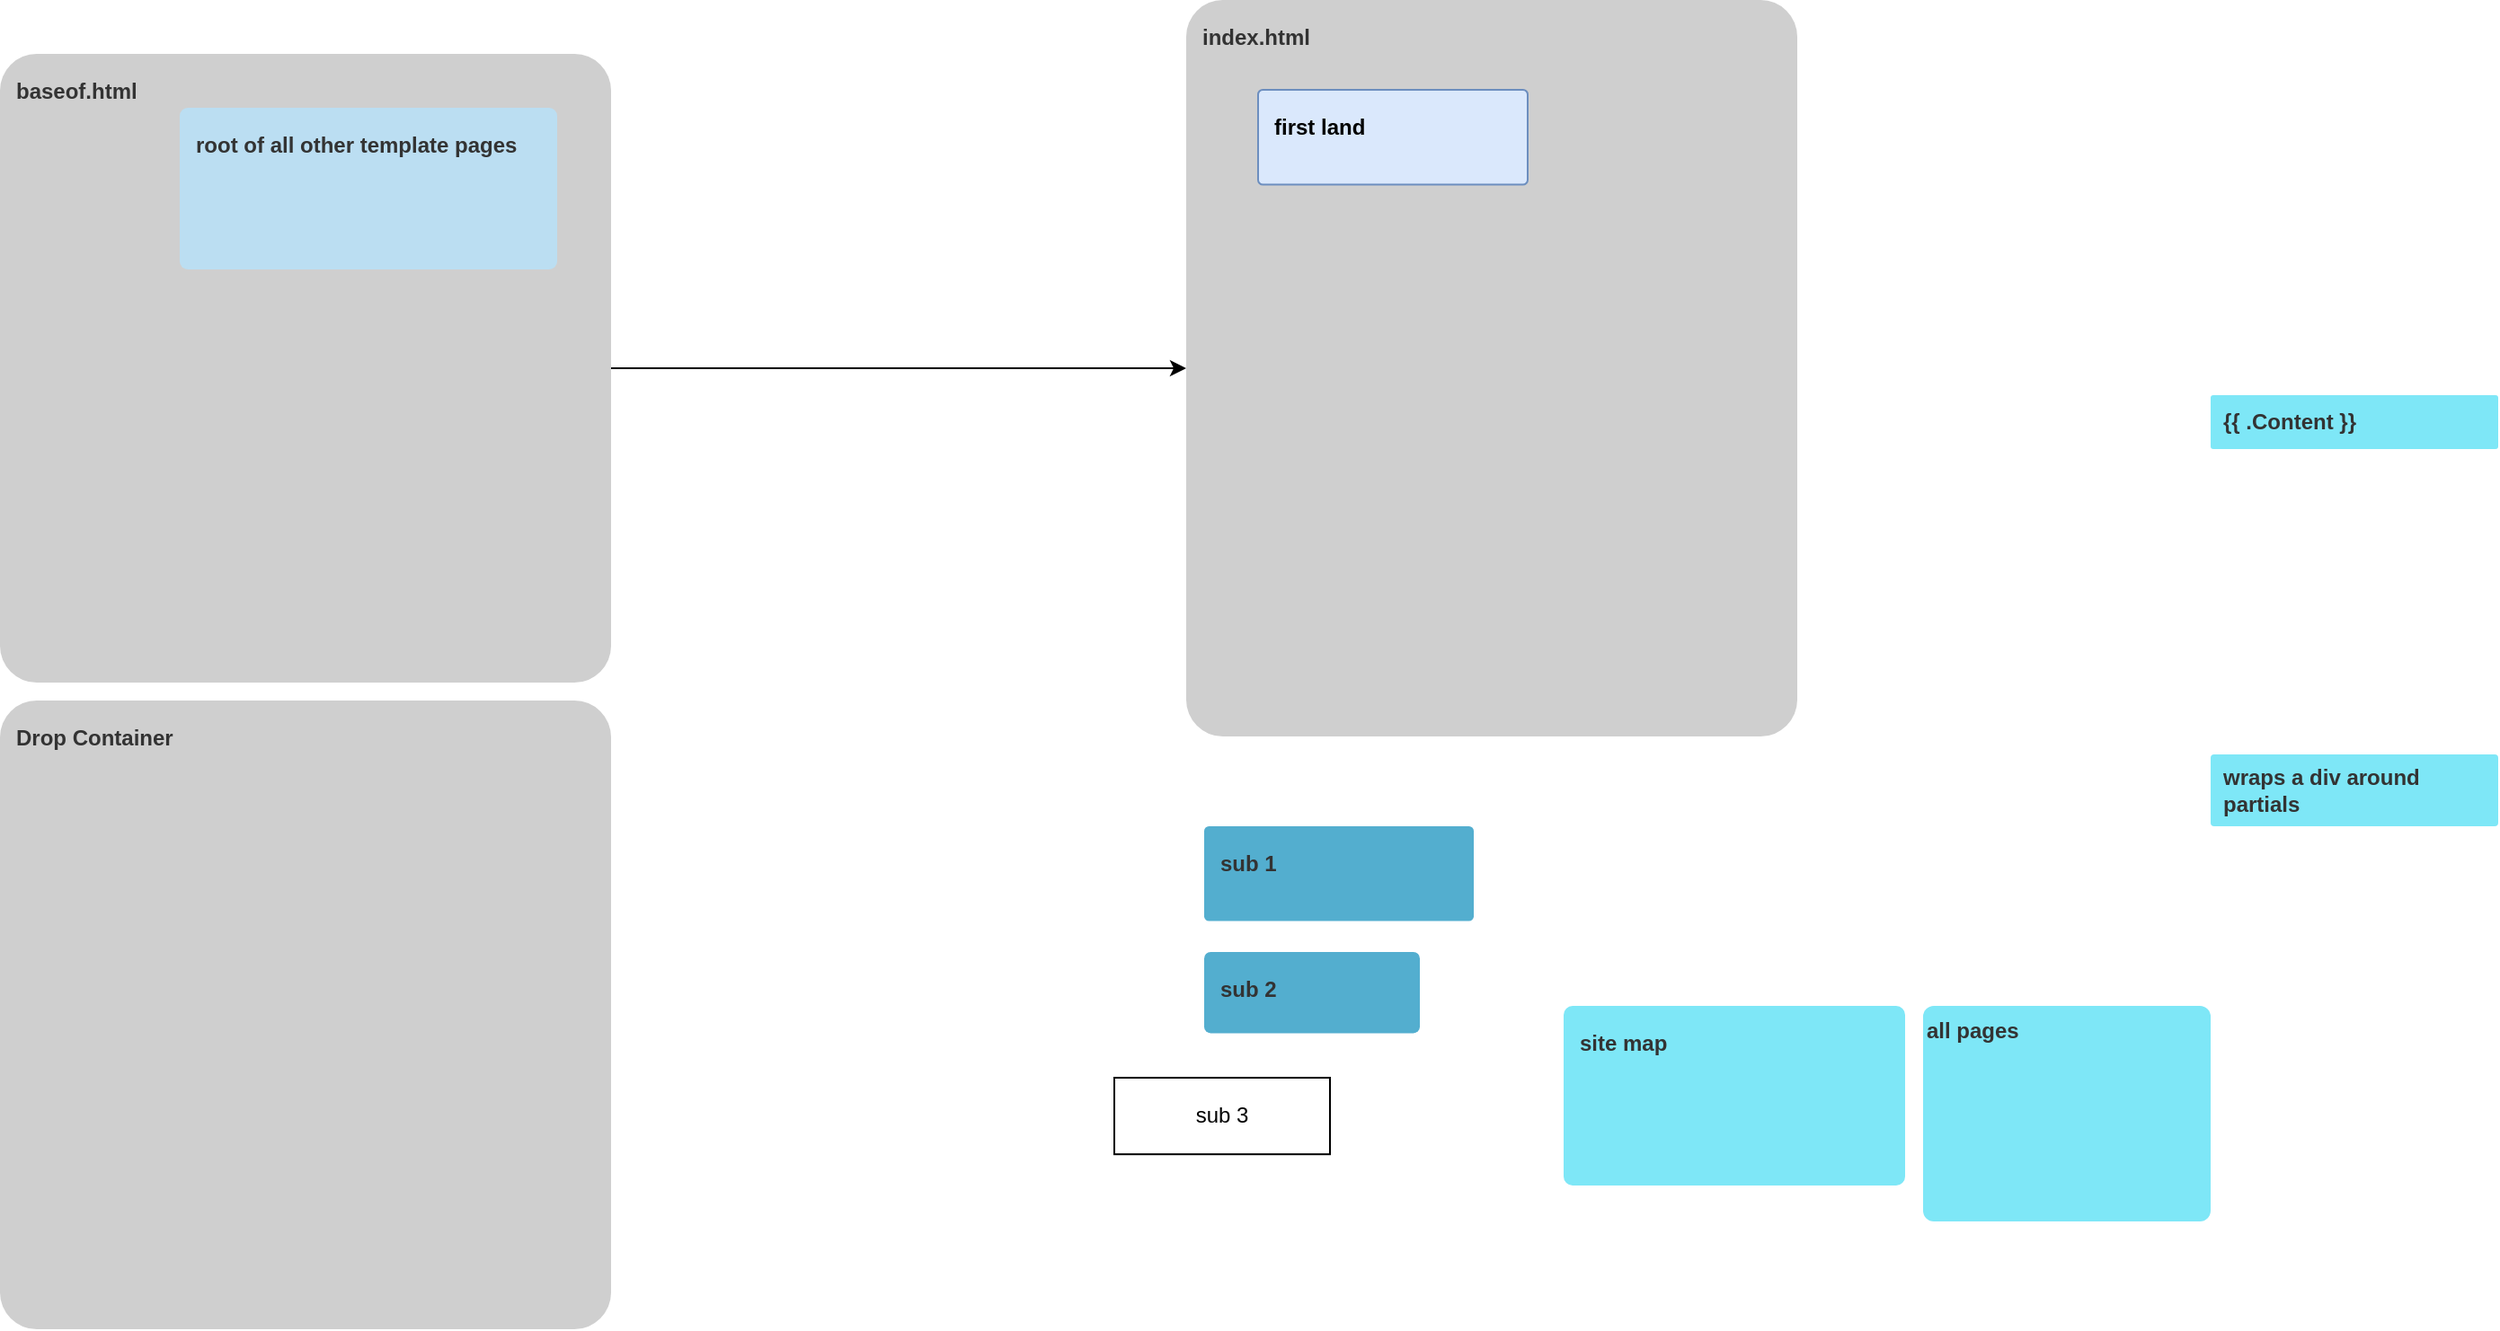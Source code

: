 <mxfile version="14.7.7" type="github"><diagram name="Tracking my theme inheritance" id="qegTBdjG4L62mmGAeBqi"><mxGraphModel dx="2062" dy="1127" grid="1" gridSize="10" guides="1" tooltips="1" connect="1" arrows="1" fold="1" page="1" pageScale="1" pageWidth="850" pageHeight="1100" math="0" shadow="0"><root><mxCell id="09sq7gRQMhWIal_bmaek-0"/><mxCell id="09sq7gRQMhWIal_bmaek-1" parent="09sq7gRQMhWIal_bmaek-0"/><mxCell id="CH0xojQbbbADZ-7QYrCj-3" value="index.html" style="rounded=1;whiteSpace=wrap;html=1;fillColor=#CFCFCF;strokeColor=none;fontColor=#333333;fontStyle=1;spacing=9;arcSize=6;align=left;verticalAlign=top;collapsible=1;dropTarget=1;container=1;autosize=0;recursiveResize=0;" parent="09sq7gRQMhWIal_bmaek-1" vertex="1"><mxGeometry x="670" y="180" width="340" height="410" as="geometry"><mxRectangle x="-110" y="430" width="90" height="40" as="alternateBounds"/></mxGeometry></mxCell><mxCell id="CH0xojQbbbADZ-7QYrCj-5" value="first land" style="rounded=1;whiteSpace=wrap;html=1;strokeColor=#6c8ebf;fontStyle=1;spacing=9;align=left;verticalAlign=top;arcSize=5;fillColor=#dae8fc;" parent="CH0xojQbbbADZ-7QYrCj-3" vertex="1"><mxGeometry x="40" y="49.997" width="150" height="52.769" as="geometry"/></mxCell><mxCell id="CH0xojQbbbADZ-7QYrCj-14" style="edgeStyle=orthogonalEdgeStyle;rounded=0;orthogonalLoop=1;jettySize=auto;html=1;" parent="09sq7gRQMhWIal_bmaek-1" source="CH0xojQbbbADZ-7QYrCj-10" target="CH0xojQbbbADZ-7QYrCj-3" edge="1"><mxGeometry relative="1" as="geometry"/></mxCell><mxCell id="CH0xojQbbbADZ-7QYrCj-10" value="baseof.html" style="rounded=1;whiteSpace=wrap;html=1;fillColor=#CFCFCF;strokeColor=none;fontColor=#333333;fontStyle=1;spacing=9;arcSize=6;align=left;verticalAlign=top;collapsible=1;dropTarget=1;container=1;autosize=0;recursiveResize=0;" parent="09sq7gRQMhWIal_bmaek-1" vertex="1"><mxGeometry x="10" y="210" width="340" height="350" as="geometry"><mxRectangle x="-110" y="430" width="90" height="40" as="alternateBounds"/></mxGeometry></mxCell><mxCell id="CH0xojQbbbADZ-7QYrCj-12" value="root of all other template pages" style="rounded=1;whiteSpace=wrap;html=1;strokeColor=none;fontColor=#333333;fontStyle=1;spacing=9;align=left;verticalAlign=top;arcSize=5;fillColor=#BBDEF2;" parent="CH0xojQbbbADZ-7QYrCj-10" vertex="1"><mxGeometry x="100" y="30" width="210" height="90" as="geometry"/></mxCell><mxCell id="CH0xojQbbbADZ-7QYrCj-18" value="site map" style="rounded=1;whiteSpace=wrap;html=1;strokeColor=none;fontColor=#333333;fontStyle=1;spacing=9;align=left;verticalAlign=top;arcSize=5;fillColor=#7EE7F7;" parent="09sq7gRQMhWIal_bmaek-1" vertex="1"><mxGeometry x="880" y="740" width="190" height="100" as="geometry"/></mxCell><mxCell id="CH0xojQbbbADZ-7QYrCj-17" value="all pages" style="rounded=1;whiteSpace=wrap;html=1;strokeColor=none;fontColor=#333333;fontStyle=1;spacing=2;align=left;verticalAlign=top;arcSize=5;fillColor=#7EE7F7;" parent="09sq7gRQMhWIal_bmaek-1" vertex="1"><mxGeometry x="1080" y="740" width="160" height="120" as="geometry"/></mxCell><mxCell id="CH0xojQbbbADZ-7QYrCj-15" value="wraps a div around&amp;nbsp; partials" style="rounded=1;whiteSpace=wrap;strokeColor=none;fontColor=#333333;fontStyle=1;spacing=7;align=left;verticalAlign=middle;arcSize=5;fillColor=#7EE7F7;html=1;labelBackgroundColor=none;labelPosition=center;verticalLabelPosition=middle;textDirection=ltr;horizontal=1;" parent="09sq7gRQMhWIal_bmaek-1" vertex="1"><mxGeometry x="1240" y="600" width="160" height="40" as="geometry"/></mxCell><mxCell id="CH0xojQbbbADZ-7QYrCj-16" value="{{ .Content }}" style="rounded=1;whiteSpace=wrap;html=1;strokeColor=none;fontColor=#333333;fontStyle=1;spacing=7;align=left;verticalAlign=middle;arcSize=5;fillColor=#7EE7F7;" parent="09sq7gRQMhWIal_bmaek-1" vertex="1"><mxGeometry x="1240" y="400" width="160" height="30" as="geometry"/></mxCell><mxCell id="38yGoSPPENM3oCgKCq9m-1" value="Drop Container" style="rounded=1;whiteSpace=wrap;html=1;fillColor=#CFCFCF;strokeColor=none;fontColor=#333333;fontStyle=1;spacing=9;arcSize=6;align=left;verticalAlign=top;collapsible=1;dropTarget=1;container=1;autosize=0;recursiveResize=0;labelBackgroundColor=none;" parent="09sq7gRQMhWIal_bmaek-1" vertex="1"><mxGeometry x="10" y="570" width="340" height="350" as="geometry"><mxRectangle x="-110" y="430" width="90" height="40" as="alternateBounds"/></mxGeometry></mxCell><mxCell id="38yGoSPPENM3oCgKCq9m-4" value="sub 3" style="whiteSpace=wrap;html=1;" parent="09sq7gRQMhWIal_bmaek-1" vertex="1"><mxGeometry x="630" y="779.996" width="120" height="42.609" as="geometry"/></mxCell><mxCell id="38yGoSPPENM3oCgKCq9m-2" value="sub 2" style="rounded=1;whiteSpace=wrap;html=1;fillColor=#53AECF;strokeColor=none;fontColor=#333333;fontStyle=1;spacing=9;align=left;verticalAlign=top;arcSize=8;" parent="09sq7gRQMhWIal_bmaek-1" vertex="1"><mxGeometry x="680" y="709.998" width="120" height="45.231" as="geometry"/></mxCell><mxCell id="38yGoSPPENM3oCgKCq9m-3" value="sub 1" style="rounded=1;whiteSpace=wrap;html=1;fillColor=#53AECF;strokeColor=none;fontColor=#333333;fontStyle=1;spacing=9;align=left;verticalAlign=top;arcSize=5;" parent="09sq7gRQMhWIal_bmaek-1" vertex="1"><mxGeometry x="680" y="639.997" width="150" height="52.769" as="geometry"/></mxCell></root></mxGraphModel></diagram></mxfile>